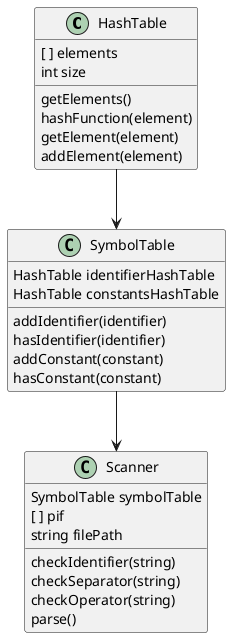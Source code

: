 @startuml
'https://plantuml.com/class-diagram

class HashTable
{
[ ] elements
int size
getElements()
hashFunction(element)
getElement(element)
addElement(element)
}
class SymbolTable
{
HashTable identifierHashTable
HashTable constantsHashTable
addIdentifier(identifier)
hasIdentifier(identifier)
addConstant(constant)
hasConstant(constant)
}
HashTable --> SymbolTable

class Scanner{
SymbolTable symbolTable
[ ] pif
string filePath
checkIdentifier(string)
checkSeparator(string)
checkOperator(string)
parse()
}

SymbolTable --> Scanner
@enduml